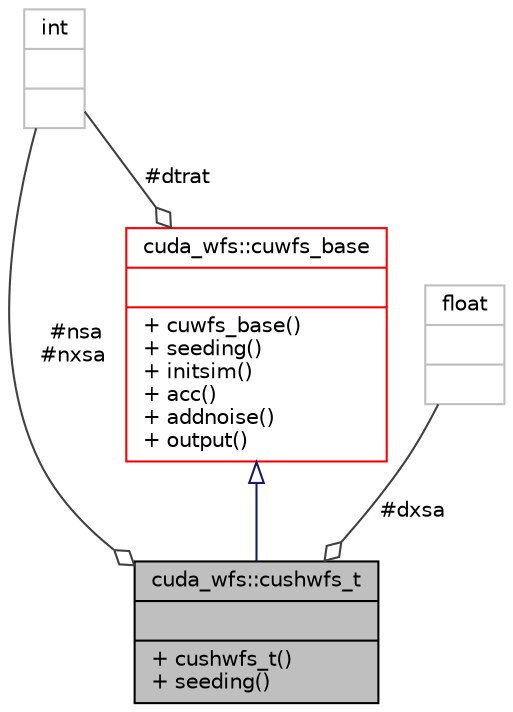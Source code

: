 digraph "cuda_wfs::cushwfs_t"
{
 // INTERACTIVE_SVG=YES
  bgcolor="transparent";
  edge [fontname="Helvetica",fontsize="10",labelfontname="Helvetica",labelfontsize="10"];
  node [fontname="Helvetica",fontsize="10",shape=record];
  Node6 [label="{cuda_wfs::cushwfs_t\n||+ cushwfs_t()\l+ seeding()\l}",height=0.2,width=0.4,color="black", fillcolor="grey75", style="filled", fontcolor="black"];
  Node7 -> Node6 [dir="back",color="midnightblue",fontsize="10",style="solid",arrowtail="onormal",fontname="Helvetica"];
  Node7 [label="{cuda_wfs::cuwfs_base\n||+ cuwfs_base()\l+ seeding()\l+ initsim()\l+ acc()\l+ addnoise()\l+ output()\l}",height=0.2,width=0.4,color="red",URL="$d3/d61/classcuda__wfs_1_1cuwfs__base.html"];
  Node10 -> Node7 [color="grey25",fontsize="10",style="solid",label=" #dtrat" ,arrowhead="odiamond",fontname="Helvetica"];
  Node10 [label="{int\n||}",height=0.2,width=0.4,color="grey75"];
  Node12 -> Node6 [color="grey25",fontsize="10",style="solid",label=" #dxsa" ,arrowhead="odiamond",fontname="Helvetica"];
  Node12 [label="{float\n||}",height=0.2,width=0.4,color="grey75"];
  Node10 -> Node6 [color="grey25",fontsize="10",style="solid",label=" #nsa\n#nxsa" ,arrowhead="odiamond",fontname="Helvetica"];
}
